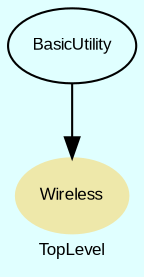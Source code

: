 digraph TopLevel {
    compound = true
    bgcolor = lightcyan1
    fontname = Arial
    fontsize = 8
    label = "TopLevel"
    node [
        fontname = Arial,
        fontsize = 8,
        color = black
    ]

    Wireless [
        fontcolor = black,
        URL = "classes/Wireless.html",
        shape = ellipse,
        color = palegoldenrod,
        style = filled,
        label = "Wireless"
    ]

    BasicUtility [
        URL = "classes/BasicUtility.html",
        label = "BasicUtility"
    ]

    BasicUtility -> Wireless [

    ]

}

